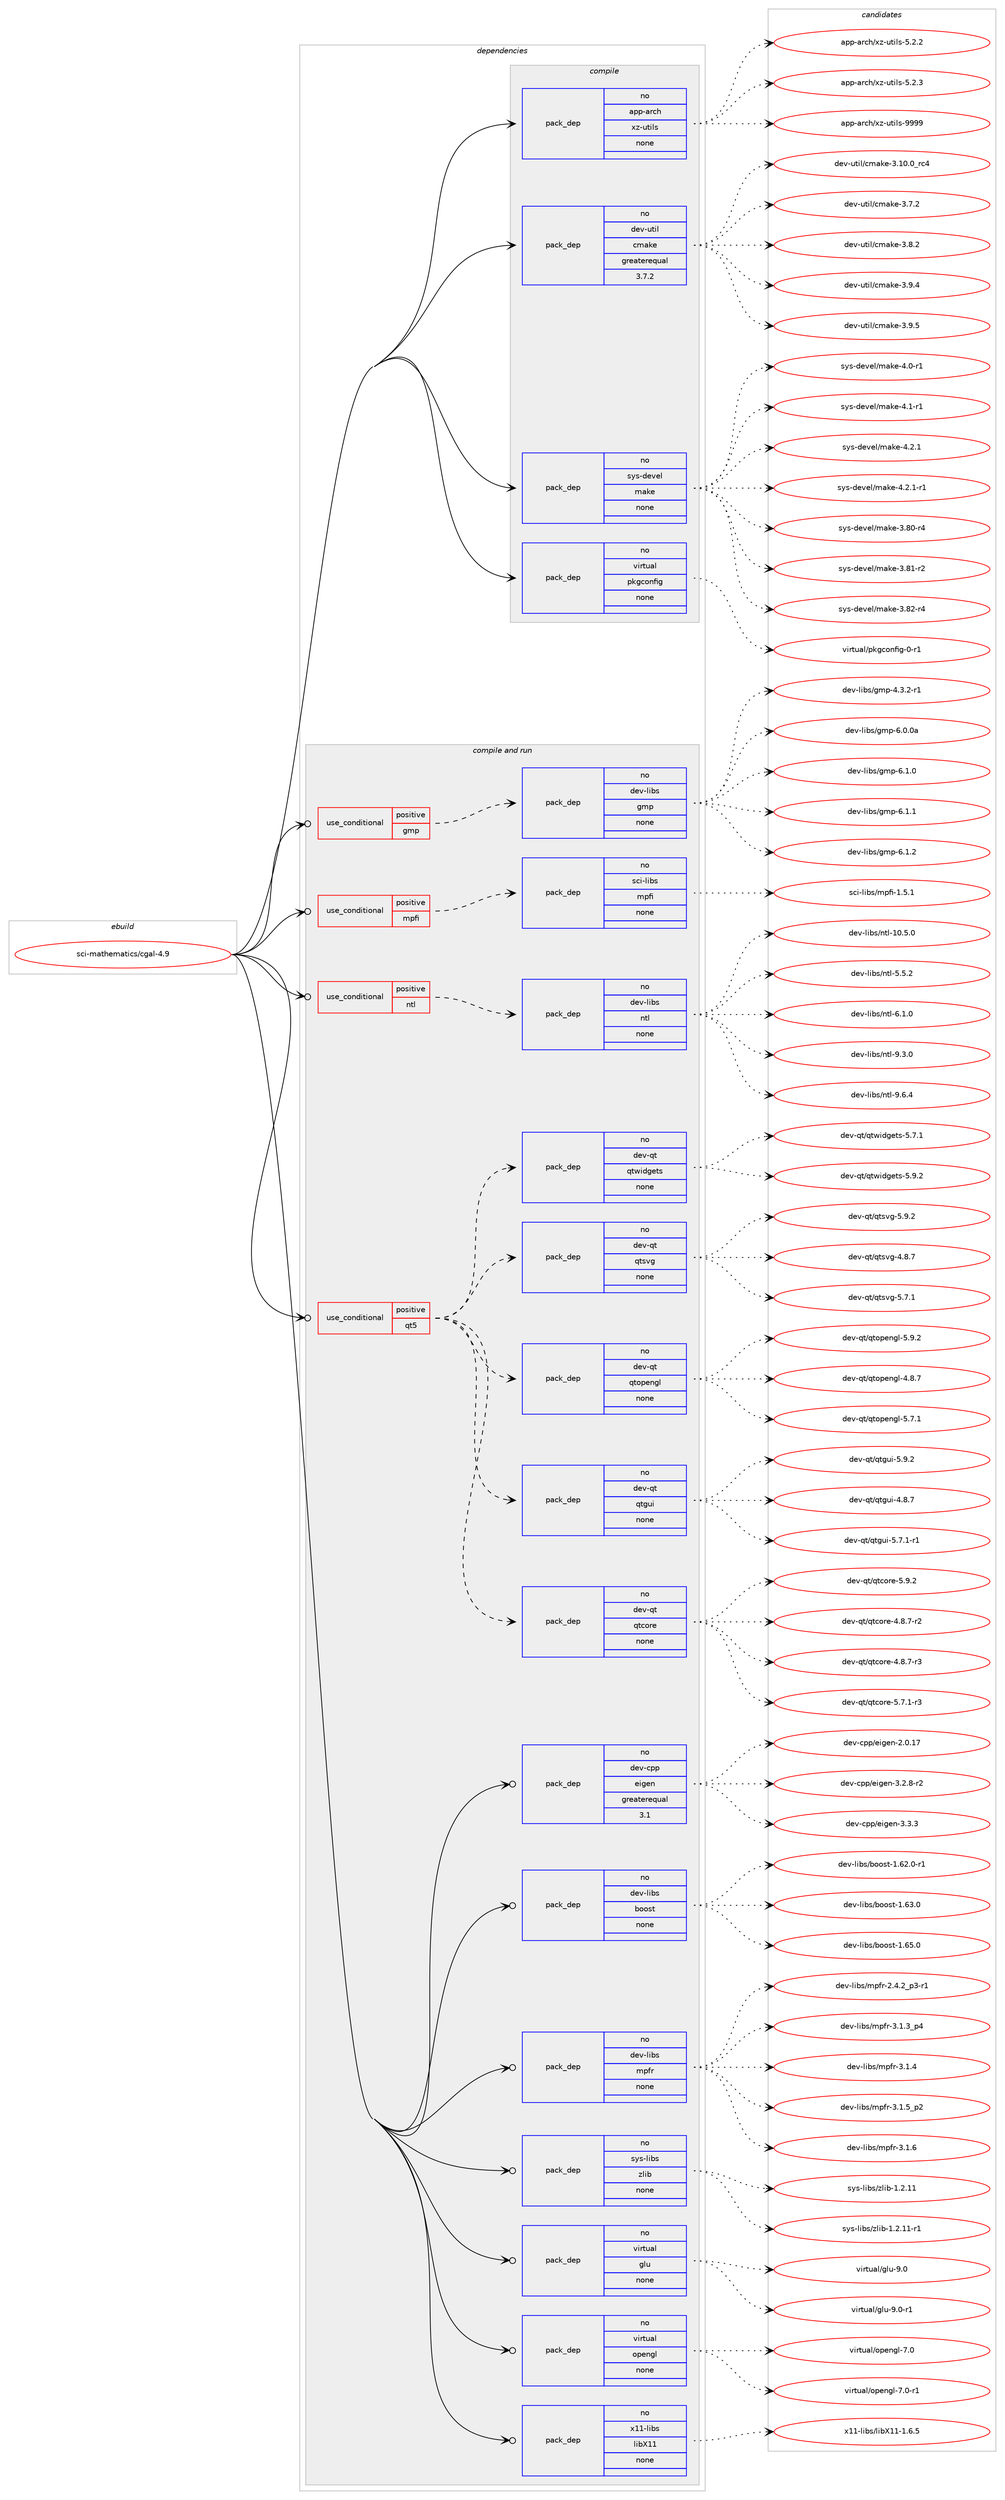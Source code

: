 digraph prolog {

# *************
# Graph options
# *************

newrank=true;
concentrate=true;
compound=true;
graph [rankdir=LR,fontname=Helvetica,fontsize=10,ranksep=1.5];#, ranksep=2.5, nodesep=0.2];
edge  [arrowhead=vee];
node  [fontname=Helvetica,fontsize=10];

# **********
# The ebuild
# **********

subgraph cluster_leftcol {
color=gray;
rank=same;
label=<<i>ebuild</i>>;
id [label="sci-mathematics/cgal-4.9", color=red, width=4, href="../sci-mathematics/cgal-4.9.svg"];
}

# ****************
# The dependencies
# ****************

subgraph cluster_midcol {
color=gray;
label=<<i>dependencies</i>>;
subgraph cluster_compile {
fillcolor="#eeeeee";
style=filled;
label=<<i>compile</i>>;
subgraph pack335573 {
dependency454793 [label=<<TABLE BORDER="0" CELLBORDER="1" CELLSPACING="0" CELLPADDING="4" WIDTH="220"><TR><TD ROWSPAN="6" CELLPADDING="30">pack_dep</TD></TR><TR><TD WIDTH="110">no</TD></TR><TR><TD>app-arch</TD></TR><TR><TD>xz-utils</TD></TR><TR><TD>none</TD></TR><TR><TD></TD></TR></TABLE>>, shape=none, color=blue];
}
id:e -> dependency454793:w [weight=20,style="solid",arrowhead="vee"];
subgraph pack335574 {
dependency454794 [label=<<TABLE BORDER="0" CELLBORDER="1" CELLSPACING="0" CELLPADDING="4" WIDTH="220"><TR><TD ROWSPAN="6" CELLPADDING="30">pack_dep</TD></TR><TR><TD WIDTH="110">no</TD></TR><TR><TD>dev-util</TD></TR><TR><TD>cmake</TD></TR><TR><TD>greaterequal</TD></TR><TR><TD>3.7.2</TD></TR></TABLE>>, shape=none, color=blue];
}
id:e -> dependency454794:w [weight=20,style="solid",arrowhead="vee"];
subgraph pack335575 {
dependency454795 [label=<<TABLE BORDER="0" CELLBORDER="1" CELLSPACING="0" CELLPADDING="4" WIDTH="220"><TR><TD ROWSPAN="6" CELLPADDING="30">pack_dep</TD></TR><TR><TD WIDTH="110">no</TD></TR><TR><TD>sys-devel</TD></TR><TR><TD>make</TD></TR><TR><TD>none</TD></TR><TR><TD></TD></TR></TABLE>>, shape=none, color=blue];
}
id:e -> dependency454795:w [weight=20,style="solid",arrowhead="vee"];
subgraph pack335576 {
dependency454796 [label=<<TABLE BORDER="0" CELLBORDER="1" CELLSPACING="0" CELLPADDING="4" WIDTH="220"><TR><TD ROWSPAN="6" CELLPADDING="30">pack_dep</TD></TR><TR><TD WIDTH="110">no</TD></TR><TR><TD>virtual</TD></TR><TR><TD>pkgconfig</TD></TR><TR><TD>none</TD></TR><TR><TD></TD></TR></TABLE>>, shape=none, color=blue];
}
id:e -> dependency454796:w [weight=20,style="solid",arrowhead="vee"];
}
subgraph cluster_compileandrun {
fillcolor="#eeeeee";
style=filled;
label=<<i>compile and run</i>>;
subgraph cond111271 {
dependency454797 [label=<<TABLE BORDER="0" CELLBORDER="1" CELLSPACING="0" CELLPADDING="4"><TR><TD ROWSPAN="3" CELLPADDING="10">use_conditional</TD></TR><TR><TD>positive</TD></TR><TR><TD>gmp</TD></TR></TABLE>>, shape=none, color=red];
subgraph pack335577 {
dependency454798 [label=<<TABLE BORDER="0" CELLBORDER="1" CELLSPACING="0" CELLPADDING="4" WIDTH="220"><TR><TD ROWSPAN="6" CELLPADDING="30">pack_dep</TD></TR><TR><TD WIDTH="110">no</TD></TR><TR><TD>dev-libs</TD></TR><TR><TD>gmp</TD></TR><TR><TD>none</TD></TR><TR><TD></TD></TR></TABLE>>, shape=none, color=blue];
}
dependency454797:e -> dependency454798:w [weight=20,style="dashed",arrowhead="vee"];
}
id:e -> dependency454797:w [weight=20,style="solid",arrowhead="odotvee"];
subgraph cond111272 {
dependency454799 [label=<<TABLE BORDER="0" CELLBORDER="1" CELLSPACING="0" CELLPADDING="4"><TR><TD ROWSPAN="3" CELLPADDING="10">use_conditional</TD></TR><TR><TD>positive</TD></TR><TR><TD>mpfi</TD></TR></TABLE>>, shape=none, color=red];
subgraph pack335578 {
dependency454800 [label=<<TABLE BORDER="0" CELLBORDER="1" CELLSPACING="0" CELLPADDING="4" WIDTH="220"><TR><TD ROWSPAN="6" CELLPADDING="30">pack_dep</TD></TR><TR><TD WIDTH="110">no</TD></TR><TR><TD>sci-libs</TD></TR><TR><TD>mpfi</TD></TR><TR><TD>none</TD></TR><TR><TD></TD></TR></TABLE>>, shape=none, color=blue];
}
dependency454799:e -> dependency454800:w [weight=20,style="dashed",arrowhead="vee"];
}
id:e -> dependency454799:w [weight=20,style="solid",arrowhead="odotvee"];
subgraph cond111273 {
dependency454801 [label=<<TABLE BORDER="0" CELLBORDER="1" CELLSPACING="0" CELLPADDING="4"><TR><TD ROWSPAN="3" CELLPADDING="10">use_conditional</TD></TR><TR><TD>positive</TD></TR><TR><TD>ntl</TD></TR></TABLE>>, shape=none, color=red];
subgraph pack335579 {
dependency454802 [label=<<TABLE BORDER="0" CELLBORDER="1" CELLSPACING="0" CELLPADDING="4" WIDTH="220"><TR><TD ROWSPAN="6" CELLPADDING="30">pack_dep</TD></TR><TR><TD WIDTH="110">no</TD></TR><TR><TD>dev-libs</TD></TR><TR><TD>ntl</TD></TR><TR><TD>none</TD></TR><TR><TD></TD></TR></TABLE>>, shape=none, color=blue];
}
dependency454801:e -> dependency454802:w [weight=20,style="dashed",arrowhead="vee"];
}
id:e -> dependency454801:w [weight=20,style="solid",arrowhead="odotvee"];
subgraph cond111274 {
dependency454803 [label=<<TABLE BORDER="0" CELLBORDER="1" CELLSPACING="0" CELLPADDING="4"><TR><TD ROWSPAN="3" CELLPADDING="10">use_conditional</TD></TR><TR><TD>positive</TD></TR><TR><TD>qt5</TD></TR></TABLE>>, shape=none, color=red];
subgraph pack335580 {
dependency454804 [label=<<TABLE BORDER="0" CELLBORDER="1" CELLSPACING="0" CELLPADDING="4" WIDTH="220"><TR><TD ROWSPAN="6" CELLPADDING="30">pack_dep</TD></TR><TR><TD WIDTH="110">no</TD></TR><TR><TD>dev-qt</TD></TR><TR><TD>qtcore</TD></TR><TR><TD>none</TD></TR><TR><TD></TD></TR></TABLE>>, shape=none, color=blue];
}
dependency454803:e -> dependency454804:w [weight=20,style="dashed",arrowhead="vee"];
subgraph pack335581 {
dependency454805 [label=<<TABLE BORDER="0" CELLBORDER="1" CELLSPACING="0" CELLPADDING="4" WIDTH="220"><TR><TD ROWSPAN="6" CELLPADDING="30">pack_dep</TD></TR><TR><TD WIDTH="110">no</TD></TR><TR><TD>dev-qt</TD></TR><TR><TD>qtgui</TD></TR><TR><TD>none</TD></TR><TR><TD></TD></TR></TABLE>>, shape=none, color=blue];
}
dependency454803:e -> dependency454805:w [weight=20,style="dashed",arrowhead="vee"];
subgraph pack335582 {
dependency454806 [label=<<TABLE BORDER="0" CELLBORDER="1" CELLSPACING="0" CELLPADDING="4" WIDTH="220"><TR><TD ROWSPAN="6" CELLPADDING="30">pack_dep</TD></TR><TR><TD WIDTH="110">no</TD></TR><TR><TD>dev-qt</TD></TR><TR><TD>qtopengl</TD></TR><TR><TD>none</TD></TR><TR><TD></TD></TR></TABLE>>, shape=none, color=blue];
}
dependency454803:e -> dependency454806:w [weight=20,style="dashed",arrowhead="vee"];
subgraph pack335583 {
dependency454807 [label=<<TABLE BORDER="0" CELLBORDER="1" CELLSPACING="0" CELLPADDING="4" WIDTH="220"><TR><TD ROWSPAN="6" CELLPADDING="30">pack_dep</TD></TR><TR><TD WIDTH="110">no</TD></TR><TR><TD>dev-qt</TD></TR><TR><TD>qtsvg</TD></TR><TR><TD>none</TD></TR><TR><TD></TD></TR></TABLE>>, shape=none, color=blue];
}
dependency454803:e -> dependency454807:w [weight=20,style="dashed",arrowhead="vee"];
subgraph pack335584 {
dependency454808 [label=<<TABLE BORDER="0" CELLBORDER="1" CELLSPACING="0" CELLPADDING="4" WIDTH="220"><TR><TD ROWSPAN="6" CELLPADDING="30">pack_dep</TD></TR><TR><TD WIDTH="110">no</TD></TR><TR><TD>dev-qt</TD></TR><TR><TD>qtwidgets</TD></TR><TR><TD>none</TD></TR><TR><TD></TD></TR></TABLE>>, shape=none, color=blue];
}
dependency454803:e -> dependency454808:w [weight=20,style="dashed",arrowhead="vee"];
}
id:e -> dependency454803:w [weight=20,style="solid",arrowhead="odotvee"];
subgraph pack335585 {
dependency454809 [label=<<TABLE BORDER="0" CELLBORDER="1" CELLSPACING="0" CELLPADDING="4" WIDTH="220"><TR><TD ROWSPAN="6" CELLPADDING="30">pack_dep</TD></TR><TR><TD WIDTH="110">no</TD></TR><TR><TD>dev-cpp</TD></TR><TR><TD>eigen</TD></TR><TR><TD>greaterequal</TD></TR><TR><TD>3.1</TD></TR></TABLE>>, shape=none, color=blue];
}
id:e -> dependency454809:w [weight=20,style="solid",arrowhead="odotvee"];
subgraph pack335586 {
dependency454810 [label=<<TABLE BORDER="0" CELLBORDER="1" CELLSPACING="0" CELLPADDING="4" WIDTH="220"><TR><TD ROWSPAN="6" CELLPADDING="30">pack_dep</TD></TR><TR><TD WIDTH="110">no</TD></TR><TR><TD>dev-libs</TD></TR><TR><TD>boost</TD></TR><TR><TD>none</TD></TR><TR><TD></TD></TR></TABLE>>, shape=none, color=blue];
}
id:e -> dependency454810:w [weight=20,style="solid",arrowhead="odotvee"];
subgraph pack335587 {
dependency454811 [label=<<TABLE BORDER="0" CELLBORDER="1" CELLSPACING="0" CELLPADDING="4" WIDTH="220"><TR><TD ROWSPAN="6" CELLPADDING="30">pack_dep</TD></TR><TR><TD WIDTH="110">no</TD></TR><TR><TD>dev-libs</TD></TR><TR><TD>mpfr</TD></TR><TR><TD>none</TD></TR><TR><TD></TD></TR></TABLE>>, shape=none, color=blue];
}
id:e -> dependency454811:w [weight=20,style="solid",arrowhead="odotvee"];
subgraph pack335588 {
dependency454812 [label=<<TABLE BORDER="0" CELLBORDER="1" CELLSPACING="0" CELLPADDING="4" WIDTH="220"><TR><TD ROWSPAN="6" CELLPADDING="30">pack_dep</TD></TR><TR><TD WIDTH="110">no</TD></TR><TR><TD>sys-libs</TD></TR><TR><TD>zlib</TD></TR><TR><TD>none</TD></TR><TR><TD></TD></TR></TABLE>>, shape=none, color=blue];
}
id:e -> dependency454812:w [weight=20,style="solid",arrowhead="odotvee"];
subgraph pack335589 {
dependency454813 [label=<<TABLE BORDER="0" CELLBORDER="1" CELLSPACING="0" CELLPADDING="4" WIDTH="220"><TR><TD ROWSPAN="6" CELLPADDING="30">pack_dep</TD></TR><TR><TD WIDTH="110">no</TD></TR><TR><TD>virtual</TD></TR><TR><TD>glu</TD></TR><TR><TD>none</TD></TR><TR><TD></TD></TR></TABLE>>, shape=none, color=blue];
}
id:e -> dependency454813:w [weight=20,style="solid",arrowhead="odotvee"];
subgraph pack335590 {
dependency454814 [label=<<TABLE BORDER="0" CELLBORDER="1" CELLSPACING="0" CELLPADDING="4" WIDTH="220"><TR><TD ROWSPAN="6" CELLPADDING="30">pack_dep</TD></TR><TR><TD WIDTH="110">no</TD></TR><TR><TD>virtual</TD></TR><TR><TD>opengl</TD></TR><TR><TD>none</TD></TR><TR><TD></TD></TR></TABLE>>, shape=none, color=blue];
}
id:e -> dependency454814:w [weight=20,style="solid",arrowhead="odotvee"];
subgraph pack335591 {
dependency454815 [label=<<TABLE BORDER="0" CELLBORDER="1" CELLSPACING="0" CELLPADDING="4" WIDTH="220"><TR><TD ROWSPAN="6" CELLPADDING="30">pack_dep</TD></TR><TR><TD WIDTH="110">no</TD></TR><TR><TD>x11-libs</TD></TR><TR><TD>libX11</TD></TR><TR><TD>none</TD></TR><TR><TD></TD></TR></TABLE>>, shape=none, color=blue];
}
id:e -> dependency454815:w [weight=20,style="solid",arrowhead="odotvee"];
}
subgraph cluster_run {
fillcolor="#eeeeee";
style=filled;
label=<<i>run</i>>;
}
}

# **************
# The candidates
# **************

subgraph cluster_choices {
rank=same;
color=gray;
label=<<i>candidates</i>>;

subgraph choice335573 {
color=black;
nodesep=1;
choice971121124597114991044712012245117116105108115455346504650 [label="app-arch/xz-utils-5.2.2", color=red, width=4,href="../app-arch/xz-utils-5.2.2.svg"];
choice971121124597114991044712012245117116105108115455346504651 [label="app-arch/xz-utils-5.2.3", color=red, width=4,href="../app-arch/xz-utils-5.2.3.svg"];
choice9711211245971149910447120122451171161051081154557575757 [label="app-arch/xz-utils-9999", color=red, width=4,href="../app-arch/xz-utils-9999.svg"];
dependency454793:e -> choice971121124597114991044712012245117116105108115455346504650:w [style=dotted,weight="100"];
dependency454793:e -> choice971121124597114991044712012245117116105108115455346504651:w [style=dotted,weight="100"];
dependency454793:e -> choice9711211245971149910447120122451171161051081154557575757:w [style=dotted,weight="100"];
}
subgraph choice335574 {
color=black;
nodesep=1;
choice1001011184511711610510847991099710710145514649484648951149952 [label="dev-util/cmake-3.10.0_rc4", color=red, width=4,href="../dev-util/cmake-3.10.0_rc4.svg"];
choice10010111845117116105108479910997107101455146554650 [label="dev-util/cmake-3.7.2", color=red, width=4,href="../dev-util/cmake-3.7.2.svg"];
choice10010111845117116105108479910997107101455146564650 [label="dev-util/cmake-3.8.2", color=red, width=4,href="../dev-util/cmake-3.8.2.svg"];
choice10010111845117116105108479910997107101455146574652 [label="dev-util/cmake-3.9.4", color=red, width=4,href="../dev-util/cmake-3.9.4.svg"];
choice10010111845117116105108479910997107101455146574653 [label="dev-util/cmake-3.9.5", color=red, width=4,href="../dev-util/cmake-3.9.5.svg"];
dependency454794:e -> choice1001011184511711610510847991099710710145514649484648951149952:w [style=dotted,weight="100"];
dependency454794:e -> choice10010111845117116105108479910997107101455146554650:w [style=dotted,weight="100"];
dependency454794:e -> choice10010111845117116105108479910997107101455146564650:w [style=dotted,weight="100"];
dependency454794:e -> choice10010111845117116105108479910997107101455146574652:w [style=dotted,weight="100"];
dependency454794:e -> choice10010111845117116105108479910997107101455146574653:w [style=dotted,weight="100"];
}
subgraph choice335575 {
color=black;
nodesep=1;
choice11512111545100101118101108471099710710145514656484511452 [label="sys-devel/make-3.80-r4", color=red, width=4,href="../sys-devel/make-3.80-r4.svg"];
choice11512111545100101118101108471099710710145514656494511450 [label="sys-devel/make-3.81-r2", color=red, width=4,href="../sys-devel/make-3.81-r2.svg"];
choice11512111545100101118101108471099710710145514656504511452 [label="sys-devel/make-3.82-r4", color=red, width=4,href="../sys-devel/make-3.82-r4.svg"];
choice115121115451001011181011084710997107101455246484511449 [label="sys-devel/make-4.0-r1", color=red, width=4,href="../sys-devel/make-4.0-r1.svg"];
choice115121115451001011181011084710997107101455246494511449 [label="sys-devel/make-4.1-r1", color=red, width=4,href="../sys-devel/make-4.1-r1.svg"];
choice115121115451001011181011084710997107101455246504649 [label="sys-devel/make-4.2.1", color=red, width=4,href="../sys-devel/make-4.2.1.svg"];
choice1151211154510010111810110847109971071014552465046494511449 [label="sys-devel/make-4.2.1-r1", color=red, width=4,href="../sys-devel/make-4.2.1-r1.svg"];
dependency454795:e -> choice11512111545100101118101108471099710710145514656484511452:w [style=dotted,weight="100"];
dependency454795:e -> choice11512111545100101118101108471099710710145514656494511450:w [style=dotted,weight="100"];
dependency454795:e -> choice11512111545100101118101108471099710710145514656504511452:w [style=dotted,weight="100"];
dependency454795:e -> choice115121115451001011181011084710997107101455246484511449:w [style=dotted,weight="100"];
dependency454795:e -> choice115121115451001011181011084710997107101455246494511449:w [style=dotted,weight="100"];
dependency454795:e -> choice115121115451001011181011084710997107101455246504649:w [style=dotted,weight="100"];
dependency454795:e -> choice1151211154510010111810110847109971071014552465046494511449:w [style=dotted,weight="100"];
}
subgraph choice335576 {
color=black;
nodesep=1;
choice11810511411611797108471121071039911111010210510345484511449 [label="virtual/pkgconfig-0-r1", color=red, width=4,href="../virtual/pkgconfig-0-r1.svg"];
dependency454796:e -> choice11810511411611797108471121071039911111010210510345484511449:w [style=dotted,weight="100"];
}
subgraph choice335577 {
color=black;
nodesep=1;
choice1001011184510810598115471031091124552465146504511449 [label="dev-libs/gmp-4.3.2-r1", color=red, width=4,href="../dev-libs/gmp-4.3.2-r1.svg"];
choice10010111845108105981154710310911245544648464897 [label="dev-libs/gmp-6.0.0a", color=red, width=4,href="../dev-libs/gmp-6.0.0a.svg"];
choice100101118451081059811547103109112455446494648 [label="dev-libs/gmp-6.1.0", color=red, width=4,href="../dev-libs/gmp-6.1.0.svg"];
choice100101118451081059811547103109112455446494649 [label="dev-libs/gmp-6.1.1", color=red, width=4,href="../dev-libs/gmp-6.1.1.svg"];
choice100101118451081059811547103109112455446494650 [label="dev-libs/gmp-6.1.2", color=red, width=4,href="../dev-libs/gmp-6.1.2.svg"];
dependency454798:e -> choice1001011184510810598115471031091124552465146504511449:w [style=dotted,weight="100"];
dependency454798:e -> choice10010111845108105981154710310911245544648464897:w [style=dotted,weight="100"];
dependency454798:e -> choice100101118451081059811547103109112455446494648:w [style=dotted,weight="100"];
dependency454798:e -> choice100101118451081059811547103109112455446494649:w [style=dotted,weight="100"];
dependency454798:e -> choice100101118451081059811547103109112455446494650:w [style=dotted,weight="100"];
}
subgraph choice335578 {
color=black;
nodesep=1;
choice11599105451081059811547109112102105454946534649 [label="sci-libs/mpfi-1.5.1", color=red, width=4,href="../sci-libs/mpfi-1.5.1.svg"];
dependency454800:e -> choice11599105451081059811547109112102105454946534649:w [style=dotted,weight="100"];
}
subgraph choice335579 {
color=black;
nodesep=1;
choice10010111845108105981154711011610845494846534648 [label="dev-libs/ntl-10.5.0", color=red, width=4,href="../dev-libs/ntl-10.5.0.svg"];
choice100101118451081059811547110116108455346534650 [label="dev-libs/ntl-5.5.2", color=red, width=4,href="../dev-libs/ntl-5.5.2.svg"];
choice100101118451081059811547110116108455446494648 [label="dev-libs/ntl-6.1.0", color=red, width=4,href="../dev-libs/ntl-6.1.0.svg"];
choice100101118451081059811547110116108455746514648 [label="dev-libs/ntl-9.3.0", color=red, width=4,href="../dev-libs/ntl-9.3.0.svg"];
choice100101118451081059811547110116108455746544652 [label="dev-libs/ntl-9.6.4", color=red, width=4,href="../dev-libs/ntl-9.6.4.svg"];
dependency454802:e -> choice10010111845108105981154711011610845494846534648:w [style=dotted,weight="100"];
dependency454802:e -> choice100101118451081059811547110116108455346534650:w [style=dotted,weight="100"];
dependency454802:e -> choice100101118451081059811547110116108455446494648:w [style=dotted,weight="100"];
dependency454802:e -> choice100101118451081059811547110116108455746514648:w [style=dotted,weight="100"];
dependency454802:e -> choice100101118451081059811547110116108455746544652:w [style=dotted,weight="100"];
}
subgraph choice335580 {
color=black;
nodesep=1;
choice1001011184511311647113116991111141014552465646554511450 [label="dev-qt/qtcore-4.8.7-r2", color=red, width=4,href="../dev-qt/qtcore-4.8.7-r2.svg"];
choice1001011184511311647113116991111141014552465646554511451 [label="dev-qt/qtcore-4.8.7-r3", color=red, width=4,href="../dev-qt/qtcore-4.8.7-r3.svg"];
choice1001011184511311647113116991111141014553465546494511451 [label="dev-qt/qtcore-5.7.1-r3", color=red, width=4,href="../dev-qt/qtcore-5.7.1-r3.svg"];
choice100101118451131164711311699111114101455346574650 [label="dev-qt/qtcore-5.9.2", color=red, width=4,href="../dev-qt/qtcore-5.9.2.svg"];
dependency454804:e -> choice1001011184511311647113116991111141014552465646554511450:w [style=dotted,weight="100"];
dependency454804:e -> choice1001011184511311647113116991111141014552465646554511451:w [style=dotted,weight="100"];
dependency454804:e -> choice1001011184511311647113116991111141014553465546494511451:w [style=dotted,weight="100"];
dependency454804:e -> choice100101118451131164711311699111114101455346574650:w [style=dotted,weight="100"];
}
subgraph choice335581 {
color=black;
nodesep=1;
choice1001011184511311647113116103117105455246564655 [label="dev-qt/qtgui-4.8.7", color=red, width=4,href="../dev-qt/qtgui-4.8.7.svg"];
choice10010111845113116471131161031171054553465546494511449 [label="dev-qt/qtgui-5.7.1-r1", color=red, width=4,href="../dev-qt/qtgui-5.7.1-r1.svg"];
choice1001011184511311647113116103117105455346574650 [label="dev-qt/qtgui-5.9.2", color=red, width=4,href="../dev-qt/qtgui-5.9.2.svg"];
dependency454805:e -> choice1001011184511311647113116103117105455246564655:w [style=dotted,weight="100"];
dependency454805:e -> choice10010111845113116471131161031171054553465546494511449:w [style=dotted,weight="100"];
dependency454805:e -> choice1001011184511311647113116103117105455346574650:w [style=dotted,weight="100"];
}
subgraph choice335582 {
color=black;
nodesep=1;
choice1001011184511311647113116111112101110103108455246564655 [label="dev-qt/qtopengl-4.8.7", color=red, width=4,href="../dev-qt/qtopengl-4.8.7.svg"];
choice1001011184511311647113116111112101110103108455346554649 [label="dev-qt/qtopengl-5.7.1", color=red, width=4,href="../dev-qt/qtopengl-5.7.1.svg"];
choice1001011184511311647113116111112101110103108455346574650 [label="dev-qt/qtopengl-5.9.2", color=red, width=4,href="../dev-qt/qtopengl-5.9.2.svg"];
dependency454806:e -> choice1001011184511311647113116111112101110103108455246564655:w [style=dotted,weight="100"];
dependency454806:e -> choice1001011184511311647113116111112101110103108455346554649:w [style=dotted,weight="100"];
dependency454806:e -> choice1001011184511311647113116111112101110103108455346574650:w [style=dotted,weight="100"];
}
subgraph choice335583 {
color=black;
nodesep=1;
choice1001011184511311647113116115118103455246564655 [label="dev-qt/qtsvg-4.8.7", color=red, width=4,href="../dev-qt/qtsvg-4.8.7.svg"];
choice1001011184511311647113116115118103455346554649 [label="dev-qt/qtsvg-5.7.1", color=red, width=4,href="../dev-qt/qtsvg-5.7.1.svg"];
choice1001011184511311647113116115118103455346574650 [label="dev-qt/qtsvg-5.9.2", color=red, width=4,href="../dev-qt/qtsvg-5.9.2.svg"];
dependency454807:e -> choice1001011184511311647113116115118103455246564655:w [style=dotted,weight="100"];
dependency454807:e -> choice1001011184511311647113116115118103455346554649:w [style=dotted,weight="100"];
dependency454807:e -> choice1001011184511311647113116115118103455346574650:w [style=dotted,weight="100"];
}
subgraph choice335584 {
color=black;
nodesep=1;
choice1001011184511311647113116119105100103101116115455346554649 [label="dev-qt/qtwidgets-5.7.1", color=red, width=4,href="../dev-qt/qtwidgets-5.7.1.svg"];
choice1001011184511311647113116119105100103101116115455346574650 [label="dev-qt/qtwidgets-5.9.2", color=red, width=4,href="../dev-qt/qtwidgets-5.9.2.svg"];
dependency454808:e -> choice1001011184511311647113116119105100103101116115455346554649:w [style=dotted,weight="100"];
dependency454808:e -> choice1001011184511311647113116119105100103101116115455346574650:w [style=dotted,weight="100"];
}
subgraph choice335585 {
color=black;
nodesep=1;
choice10010111845991121124710110510310111045504648464955 [label="dev-cpp/eigen-2.0.17", color=red, width=4,href="../dev-cpp/eigen-2.0.17.svg"];
choice1001011184599112112471011051031011104551465046564511450 [label="dev-cpp/eigen-3.2.8-r2", color=red, width=4,href="../dev-cpp/eigen-3.2.8-r2.svg"];
choice100101118459911211247101105103101110455146514651 [label="dev-cpp/eigen-3.3.3", color=red, width=4,href="../dev-cpp/eigen-3.3.3.svg"];
dependency454809:e -> choice10010111845991121124710110510310111045504648464955:w [style=dotted,weight="100"];
dependency454809:e -> choice1001011184599112112471011051031011104551465046564511450:w [style=dotted,weight="100"];
dependency454809:e -> choice100101118459911211247101105103101110455146514651:w [style=dotted,weight="100"];
}
subgraph choice335586 {
color=black;
nodesep=1;
choice10010111845108105981154798111111115116454946545046484511449 [label="dev-libs/boost-1.62.0-r1", color=red, width=4,href="../dev-libs/boost-1.62.0-r1.svg"];
choice1001011184510810598115479811111111511645494654514648 [label="dev-libs/boost-1.63.0", color=red, width=4,href="../dev-libs/boost-1.63.0.svg"];
choice1001011184510810598115479811111111511645494654534648 [label="dev-libs/boost-1.65.0", color=red, width=4,href="../dev-libs/boost-1.65.0.svg"];
dependency454810:e -> choice10010111845108105981154798111111115116454946545046484511449:w [style=dotted,weight="100"];
dependency454810:e -> choice1001011184510810598115479811111111511645494654514648:w [style=dotted,weight="100"];
dependency454810:e -> choice1001011184510810598115479811111111511645494654534648:w [style=dotted,weight="100"];
}
subgraph choice335587 {
color=black;
nodesep=1;
choice10010111845108105981154710911210211445504652465095112514511449 [label="dev-libs/mpfr-2.4.2_p3-r1", color=red, width=4,href="../dev-libs/mpfr-2.4.2_p3-r1.svg"];
choice1001011184510810598115471091121021144551464946519511252 [label="dev-libs/mpfr-3.1.3_p4", color=red, width=4,href="../dev-libs/mpfr-3.1.3_p4.svg"];
choice100101118451081059811547109112102114455146494652 [label="dev-libs/mpfr-3.1.4", color=red, width=4,href="../dev-libs/mpfr-3.1.4.svg"];
choice1001011184510810598115471091121021144551464946539511250 [label="dev-libs/mpfr-3.1.5_p2", color=red, width=4,href="../dev-libs/mpfr-3.1.5_p2.svg"];
choice100101118451081059811547109112102114455146494654 [label="dev-libs/mpfr-3.1.6", color=red, width=4,href="../dev-libs/mpfr-3.1.6.svg"];
dependency454811:e -> choice10010111845108105981154710911210211445504652465095112514511449:w [style=dotted,weight="100"];
dependency454811:e -> choice1001011184510810598115471091121021144551464946519511252:w [style=dotted,weight="100"];
dependency454811:e -> choice100101118451081059811547109112102114455146494652:w [style=dotted,weight="100"];
dependency454811:e -> choice1001011184510810598115471091121021144551464946539511250:w [style=dotted,weight="100"];
dependency454811:e -> choice100101118451081059811547109112102114455146494654:w [style=dotted,weight="100"];
}
subgraph choice335588 {
color=black;
nodesep=1;
choice1151211154510810598115471221081059845494650464949 [label="sys-libs/zlib-1.2.11", color=red, width=4,href="../sys-libs/zlib-1.2.11.svg"];
choice11512111545108105981154712210810598454946504649494511449 [label="sys-libs/zlib-1.2.11-r1", color=red, width=4,href="../sys-libs/zlib-1.2.11-r1.svg"];
dependency454812:e -> choice1151211154510810598115471221081059845494650464949:w [style=dotted,weight="100"];
dependency454812:e -> choice11512111545108105981154712210810598454946504649494511449:w [style=dotted,weight="100"];
}
subgraph choice335589 {
color=black;
nodesep=1;
choice118105114116117971084710310811745574648 [label="virtual/glu-9.0", color=red, width=4,href="../virtual/glu-9.0.svg"];
choice1181051141161179710847103108117455746484511449 [label="virtual/glu-9.0-r1", color=red, width=4,href="../virtual/glu-9.0-r1.svg"];
dependency454813:e -> choice118105114116117971084710310811745574648:w [style=dotted,weight="100"];
dependency454813:e -> choice1181051141161179710847103108117455746484511449:w [style=dotted,weight="100"];
}
subgraph choice335590 {
color=black;
nodesep=1;
choice118105114116117971084711111210111010310845554648 [label="virtual/opengl-7.0", color=red, width=4,href="../virtual/opengl-7.0.svg"];
choice1181051141161179710847111112101110103108455546484511449 [label="virtual/opengl-7.0-r1", color=red, width=4,href="../virtual/opengl-7.0-r1.svg"];
dependency454814:e -> choice118105114116117971084711111210111010310845554648:w [style=dotted,weight="100"];
dependency454814:e -> choice1181051141161179710847111112101110103108455546484511449:w [style=dotted,weight="100"];
}
subgraph choice335591 {
color=black;
nodesep=1;
choice120494945108105981154710810598884949454946544653 [label="x11-libs/libX11-1.6.5", color=red, width=4,href="../x11-libs/libX11-1.6.5.svg"];
dependency454815:e -> choice120494945108105981154710810598884949454946544653:w [style=dotted,weight="100"];
}
}

}
